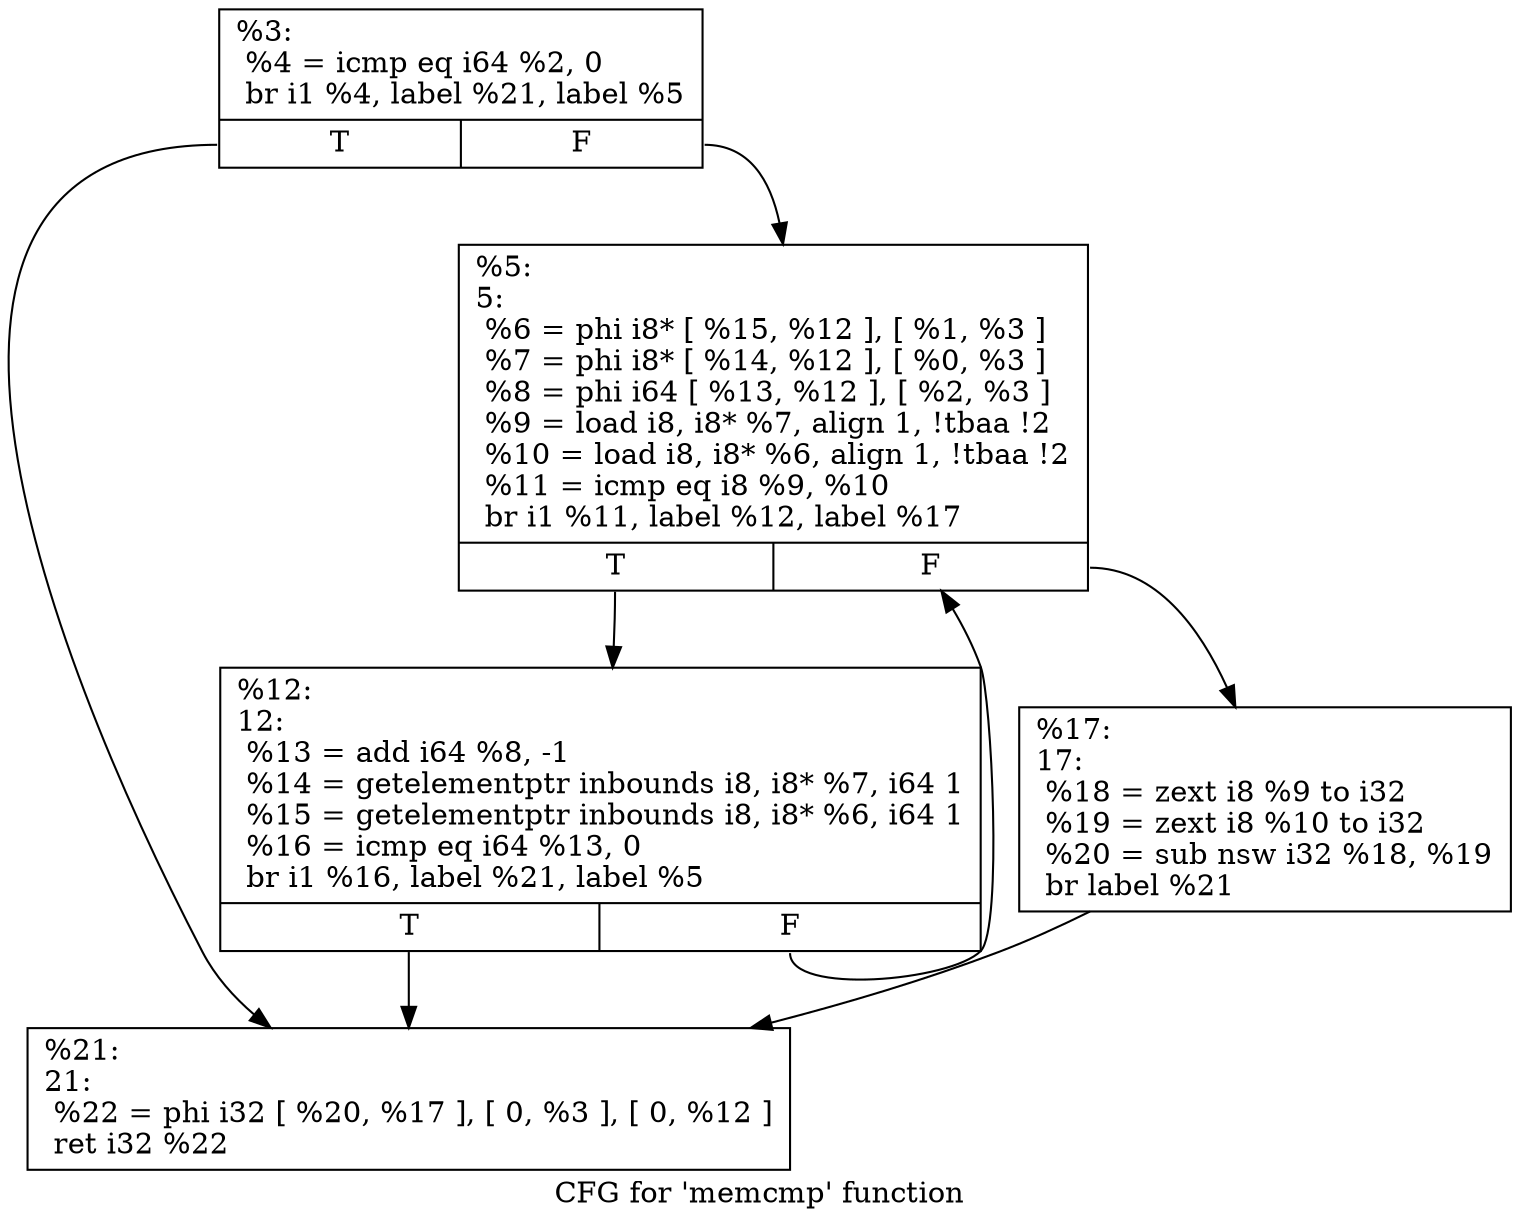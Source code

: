 digraph "CFG for 'memcmp' function" {
	label="CFG for 'memcmp' function";

	Node0x2945c60 [shape=record,label="{%3:\l  %4 = icmp eq i64 %2, 0\l  br i1 %4, label %21, label %5\l|{<s0>T|<s1>F}}"];
	Node0x2945c60:s0 -> Node0x2945f80;
	Node0x2945c60:s1 -> Node0x2945e90;
	Node0x2945e90 [shape=record,label="{%5:\l5:                                                \l  %6 = phi i8* [ %15, %12 ], [ %1, %3 ]\l  %7 = phi i8* [ %14, %12 ], [ %0, %3 ]\l  %8 = phi i64 [ %13, %12 ], [ %2, %3 ]\l  %9 = load i8, i8* %7, align 1, !tbaa !2\l  %10 = load i8, i8* %6, align 1, !tbaa !2\l  %11 = icmp eq i8 %9, %10\l  br i1 %11, label %12, label %17\l|{<s0>T|<s1>F}}"];
	Node0x2945e90:s0 -> Node0x2945ee0;
	Node0x2945e90:s1 -> Node0x2945f30;
	Node0x2945ee0 [shape=record,label="{%12:\l12:                                               \l  %13 = add i64 %8, -1\l  %14 = getelementptr inbounds i8, i8* %7, i64 1\l  %15 = getelementptr inbounds i8, i8* %6, i64 1\l  %16 = icmp eq i64 %13, 0\l  br i1 %16, label %21, label %5\l|{<s0>T|<s1>F}}"];
	Node0x2945ee0:s0 -> Node0x2945f80;
	Node0x2945ee0:s1 -> Node0x2945e90;
	Node0x2945f30 [shape=record,label="{%17:\l17:                                               \l  %18 = zext i8 %9 to i32\l  %19 = zext i8 %10 to i32\l  %20 = sub nsw i32 %18, %19\l  br label %21\l}"];
	Node0x2945f30 -> Node0x2945f80;
	Node0x2945f80 [shape=record,label="{%21:\l21:                                               \l  %22 = phi i32 [ %20, %17 ], [ 0, %3 ], [ 0, %12 ]\l  ret i32 %22\l}"];
}
